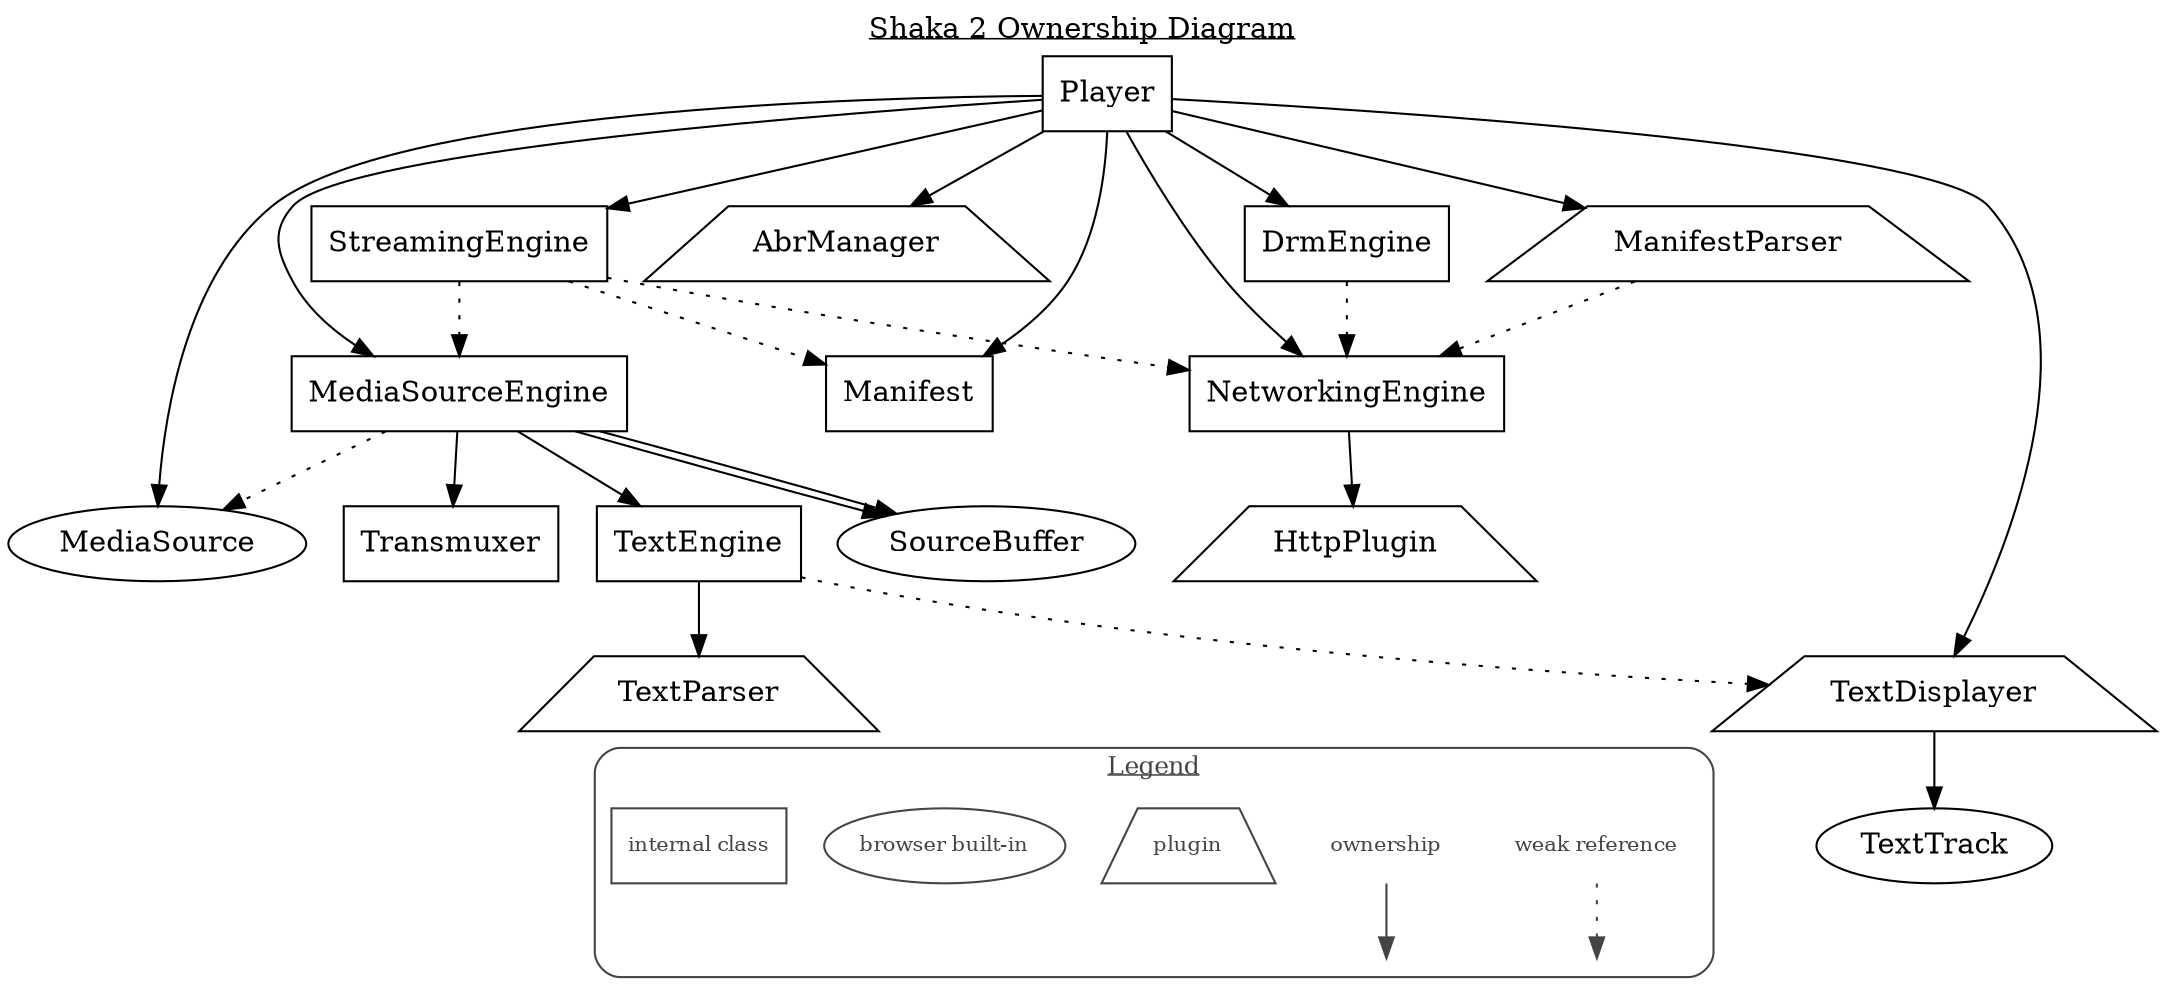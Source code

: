 # Generate png with: dot -Tpng -O ownership.gv

digraph shaka2_ownership {
  label=<<u>Shaka 2 Ownership Diagram</u>>
  labelloc=t
  node [ shape=rectangle ]

  MediaSource [ shape=oval ]
  SourceBuffer [ shape=oval ]
  TextTrack [ shape=oval ]

  AbrManager [ shape=trapezium ]
  HttpPlugin [ shape=trapezium ]
  ManifestParser [ shape=trapezium ]
  TextDisplayer [ shape=trapezium ]
  TextParser [ shape=trapezium ]

  Player -> AbrManager
  Player -> NetworkingEngine
  Player -> ManifestParser
  Player -> MediaSourceEngine
  Player -> StreamingEngine
  Player -> DrmEngine
  Player -> Manifest
  Player -> MediaSource
  Player -> TextDisplayer

  TextDisplayer -> TextTrack

  NetworkingEngine -> HttpPlugin

  ManifestParser -> NetworkingEngine [ style=dotted ]

  DrmEngine -> NetworkingEngine [ style=dotted ]

  StreamingEngine -> MediaSourceEngine [ style=dotted ]
  StreamingEngine -> Manifest [ style=dotted ]
  StreamingEngine -> NetworkingEngine [ style=dotted ]

  MediaSourceEngine -> MediaSource [ style=dotted ]
  # MediaSourceEngine owns multiple SourceBuffers, so we represent that here
  # with two edges:
  MediaSourceEngine -> SourceBuffer
  MediaSourceEngine -> SourceBuffer
  MediaSourceEngine -> Transmuxer
  MediaSourceEngine -> TextEngine

  TextEngine -> TextDisplayer [ style=dotted ]
  TextEngine -> TextParser

  subgraph cluster_legend {
    style=rounded
    color="#444444"
    label=<<u>Legend</u>>
    fontsize=12
    fontcolor="#444444"

    node [ shape=plaintext color="#444444" fontsize=10 fontcolor="#444444" ]
    edge [ color="#444444" ]

    blank1 [ label="" fixedsize=true height=0 ]
    blank2 [ label="" fixedsize=true height=0 ]
    "weak reference" -> blank2 [ style=dotted ]
    ownership -> blank1

    plugin [ shape=trapezium ]
    "browser built-in" [ shape=oval ]
    "internal class" [ shape=rectangle ]
  }

  # Hack to move the legend beneath the main graph:
  TextParser -> "internal class" [ style=invisible arrowhead=none ]
}
